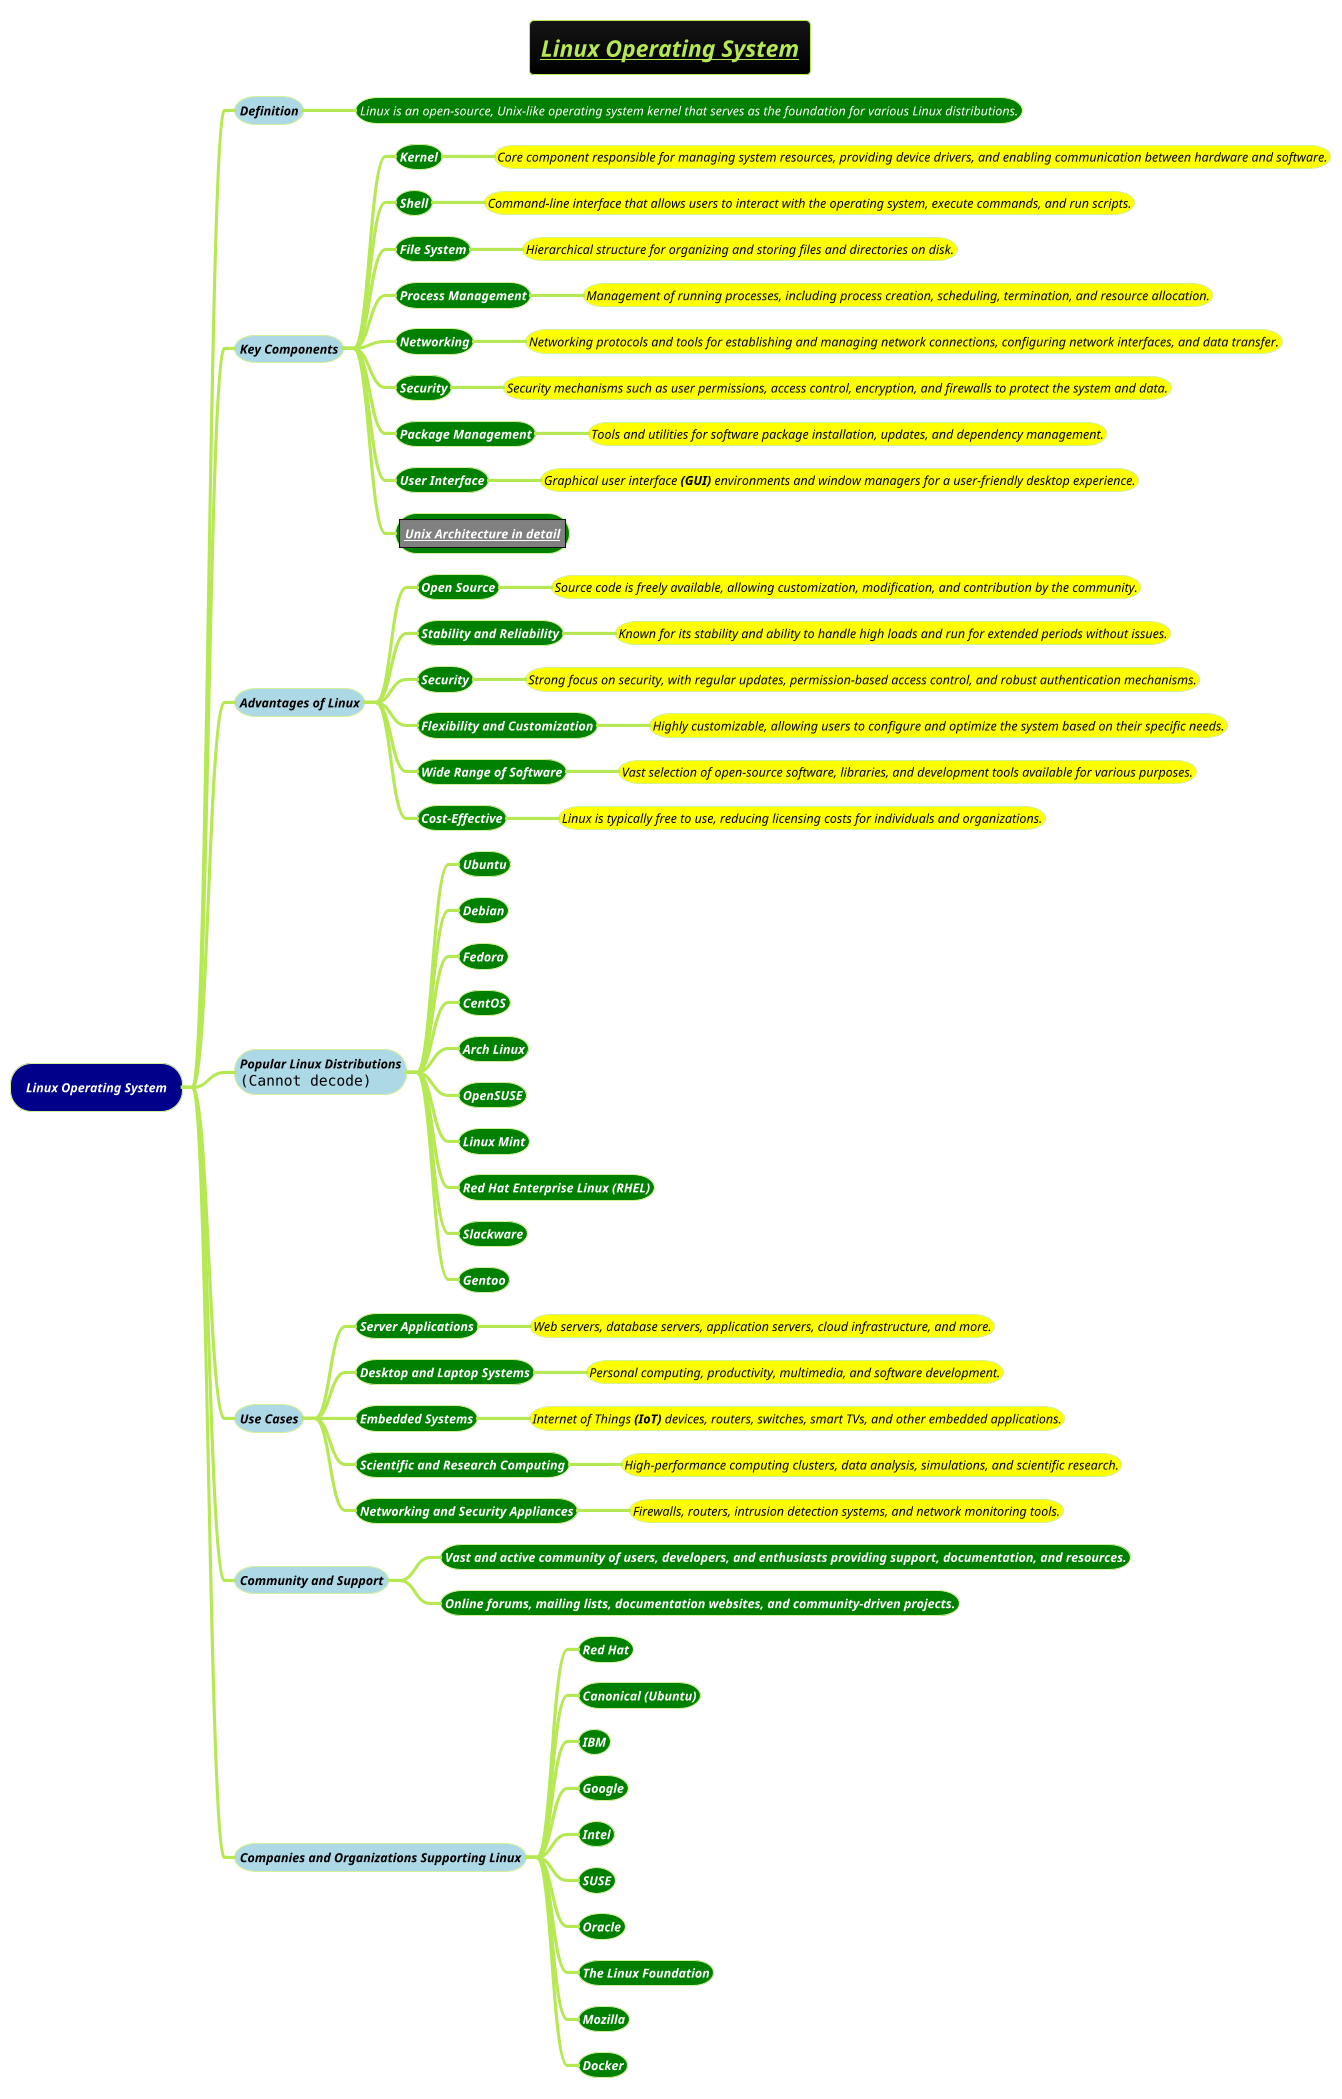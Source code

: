 @startmindmap
title =<i><u><b><size:18>Linux Operating System
!theme hacker

*[#darkblue] <color #white><i><size:12>Linux Operating System
**[#lightblue] <color #black><i><size:12>Definition
***[#green] <color #white><i><size:12>Linux is an open-source, Unix-like operating system kernel that serves as the foundation for various Linux distributions.
**[#lightblue] <color #black><i><size:12>Key Components
***[#green] <b><color #white><i><size:12>Kernel
****[#yellow] <color #black><i><size:12>Core component responsible for managing system resources, providing device drivers, and enabling communication between hardware and software.
***[#green] <b><color #white><i><size:12>Shell
****[#yellow] <color #black><i><size:12>Command-line interface that allows users to interact with the operating system, execute commands, and run scripts.
***[#green] <b><color #white><i><size:12>File System
****[#yellow] <color #black><i><size:12>Hierarchical structure for organizing and storing files and directories on disk.
***[#green] <b><color #white><i><size:12>Process Management
****[#yellow] <color #black><i><size:12>Management of running processes, including process creation, scheduling, termination, and resource allocation.
***[#green] <b><color #white><i><size:12>Networking
****[#yellow] <color #black><i><size:12>Networking protocols and tools for establishing and managing network connections, configuring network interfaces, and data transfer.
***[#green] <b><color #white><i><size:12>Security
****[#yellow] <color #black><i><size:12>Security mechanisms such as user permissions, access control, encryption, and firewalls to protect the system and data.
***[#green] <b><color #white><i><size:12>Package Management
****[#yellow] <color #black><i><size:12>Tools and utilities for software package installation, updates, and dependency management.
***[#green] <b><color #white><i><size:12>User Interface
****[#yellow] <color #black><i><size:12>Graphical user interface **(GUI)** environments and window managers for a user-friendly desktop experience.
***[#green] |<#grey><b><i><size:12>[[docs/books/1-books-backlog/operating-system/Unix-Architecture.puml Unix Architecture in detail]]|
**[#lightblue] <color #black><i><size:12>Advantages of Linux
***[#green] <b><color #white><i><size:12>Open Source
****[#yellow] <color #black><i><size:12>Source code is freely available, allowing customization, modification, and contribution by the community.
***[#green] <b><color #white><i><size:12>Stability and Reliability
****[#yellow] <color #black><i><size:12>Known for its stability and ability to handle high loads and run for extended periods without issues.
***[#green] <b><color #white><i><size:12>Security
****[#yellow] <color #black><i><size:12>Strong focus on security, with regular updates, permission-based access control, and robust authentication mechanisms.
***[#green] <b><color #white><i><size:12>Flexibility and Customization
****[#yellow] <color #black><i><size:12>Highly customizable, allowing users to configure and optimize the system based on their specific needs.
***[#green] <b><color #white><i><size:12>Wide Range of Software
****[#yellow] <color #black><i><size:12>Vast selection of open-source software, libraries, and development tools available for various purposes.
***[#green] <b><color #white><i><size:12>Cost-Effective
****[#yellow] <color #black><i><size:12>Linux is typically free to use, reducing licensing costs for individuals and organizations.
**[#lightblue] <color #black><i><size:12>Popular Linux Distributions\n<img:images/img-41-UNIX-and-Linux-history.png>
***[#green] <b><color #white><i><size:12>Ubuntu
***[#green] <b><color #white><i><size:12>Debian
***[#green] <b><color #white><i><size:12>Fedora
***[#green] <b><color #white><i><size:12>CentOS
***[#green] <b><color #white><i><size:12>Arch Linux
***[#green] <b><color #white><i><size:12>OpenSUSE
***[#green] <b><color #white><i><size:12>Linux Mint
***[#green] <b><color #white><i><size:12>Red Hat Enterprise Linux **(RHEL)**
***[#green] <b><color #white><i><size:12>Slackware
***[#green] <b><color #white><i><size:12>Gentoo
**[#lightblue] <color #black><i><size:12>Use Cases
***[#green] <b><color #white><i><size:12>Server Applications
****[#yellow] <color #black><i><size:12>Web servers, database servers, application servers, cloud infrastructure, and more.
***[#green] <b><color #white><i><size:12>Desktop and Laptop Systems
****[#yellow] <color #black><i><size:12>Personal computing, productivity, multimedia, and software development.
***[#green] <b><color #white><i><size:12>Embedded Systems
****[#yellow] <color #black><i><size:12>Internet of Things **(IoT)** devices, routers, switches, smart TVs, and other embedded applications.
***[#green] <b><color #white><i><size:12>Scientific and Research Computing
****[#yellow] <color #black><i><size:12>High-performance computing clusters, data analysis, simulations, and scientific research.
***[#green] <b><color #white><i><size:12>Networking and Security Appliances
****[#yellow] <color #black><i><size:12>Firewalls, routers, intrusion detection systems, and network monitoring tools.
**[#lightblue] <color #black><i><size:12>Community and Support
***[#green] <b><color #white><i><size:12>Vast and active community of users, developers, and enthusiasts providing support, documentation, and resources.
***[#green] <b><color #white><i><size:12>Online forums, mailing lists, documentation websites, and community-driven projects.
**[#lightblue] <color #black><i><size:12>Companies and Organizations Supporting Linux
***[#green] <b><color #white><i><size:12>Red Hat
***[#green] <b><color #white><i><size:12>Canonical **(Ubuntu)**
***[#green] <b><color #white><i><size:12>IBM
***[#green] <b><color #white><i><size:12>Google
***[#green] <b><color #white><i><size:12>Intel
***[#green] <b><color #white><i><size:12>SUSE
***[#green] <b><color #white><i><size:12>Oracle
***[#green] <b><color #white><i><size:12>The Linux Foundation
***[#green] <b><color #white><i><size:12>Mozilla
***[#green] <b><color #white><i><size:12>Docker
@endmindmap
